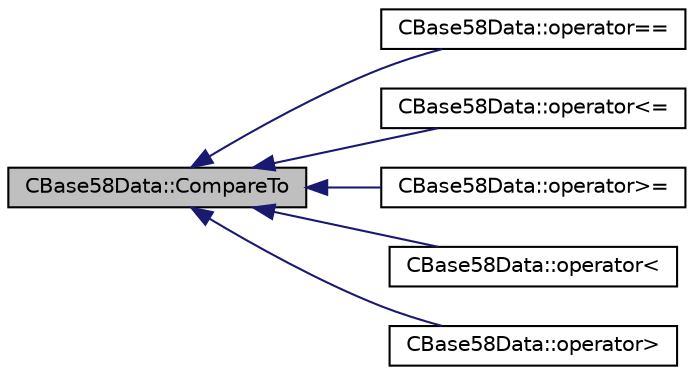 digraph "CBase58Data::CompareTo"
{
  edge [fontname="Helvetica",fontsize="10",labelfontname="Helvetica",labelfontsize="10"];
  node [fontname="Helvetica",fontsize="10",shape=record];
  rankdir="LR";
  Node10 [label="CBase58Data::CompareTo",height=0.2,width=0.4,color="black", fillcolor="grey75", style="filled", fontcolor="black"];
  Node10 -> Node11 [dir="back",color="midnightblue",fontsize="10",style="solid",fontname="Helvetica"];
  Node11 [label="CBase58Data::operator==",height=0.2,width=0.4,color="black", fillcolor="white", style="filled",URL="$class_c_base58_data.html#a2e7a634c3a008adf3f74d72ed9dbd68c"];
  Node10 -> Node12 [dir="back",color="midnightblue",fontsize="10",style="solid",fontname="Helvetica"];
  Node12 [label="CBase58Data::operator\<=",height=0.2,width=0.4,color="black", fillcolor="white", style="filled",URL="$class_c_base58_data.html#a1d99c2d0a82cbe648ba2a99e41386486"];
  Node10 -> Node13 [dir="back",color="midnightblue",fontsize="10",style="solid",fontname="Helvetica"];
  Node13 [label="CBase58Data::operator\>=",height=0.2,width=0.4,color="black", fillcolor="white", style="filled",URL="$class_c_base58_data.html#a0cac1805398e2b09a498ba884c7a0057"];
  Node10 -> Node14 [dir="back",color="midnightblue",fontsize="10",style="solid",fontname="Helvetica"];
  Node14 [label="CBase58Data::operator\<",height=0.2,width=0.4,color="black", fillcolor="white", style="filled",URL="$class_c_base58_data.html#a7377c5628c43551ca22af1c0dfbaebae"];
  Node10 -> Node15 [dir="back",color="midnightblue",fontsize="10",style="solid",fontname="Helvetica"];
  Node15 [label="CBase58Data::operator\>",height=0.2,width=0.4,color="black", fillcolor="white", style="filled",URL="$class_c_base58_data.html#a7d8052eacc8de55a0f4ec91306dfbec3"];
}
